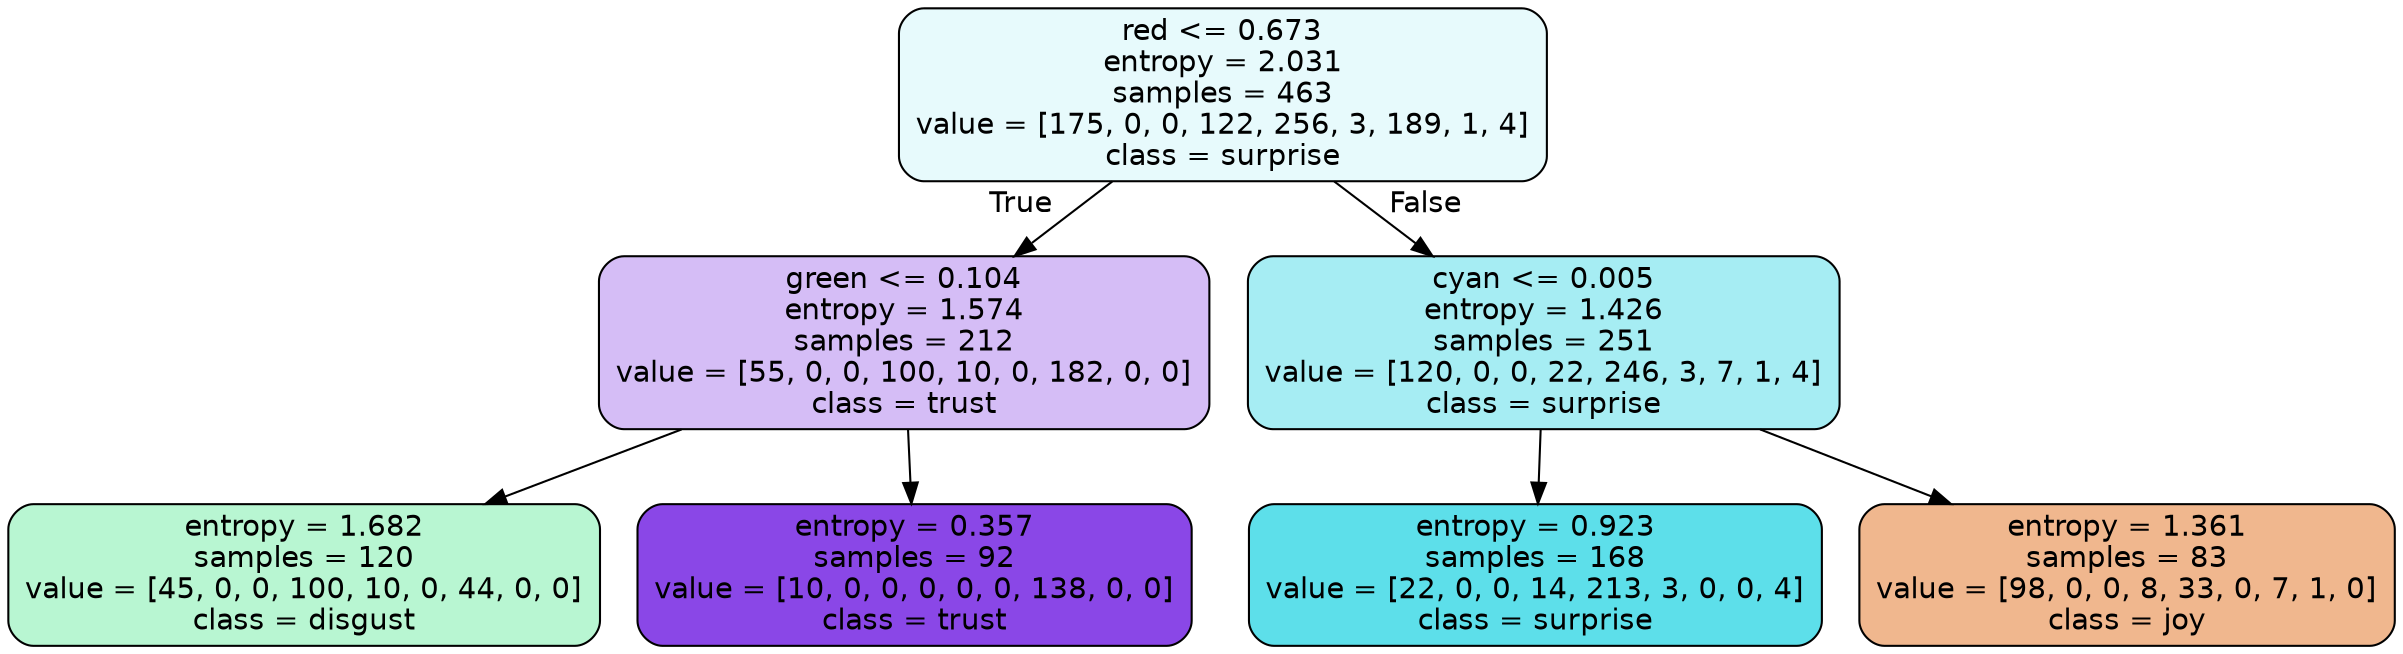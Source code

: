 digraph Tree {
node [shape=box, style="filled, rounded", color="black", fontname=helvetica] ;
edge [fontname=helvetica] ;
0 [label="red <= 0.673\nentropy = 2.031\nsamples = 463\nvalue = [175, 0, 0, 122, 256, 3, 189, 1, 4]\nclass = surprise", fillcolor="#39d7e51e"] ;
1 [label="green <= 0.104\nentropy = 1.574\nsamples = 212\nvalue = [55, 0, 0, 100, 10, 0, 182, 0, 0]\nclass = trust", fillcolor="#8139e555"] ;
0 -> 1 [labeldistance=2.5, labelangle=45, headlabel="True"] ;
2 [label="entropy = 1.682\nsamples = 120\nvalue = [45, 0, 0, 100, 10, 0, 44, 0, 0]\nclass = disgust", fillcolor="#39e5815b"] ;
1 -> 2 ;
3 [label="entropy = 0.357\nsamples = 92\nvalue = [10, 0, 0, 0, 0, 0, 138, 0, 0]\nclass = trust", fillcolor="#8139e5ed"] ;
1 -> 3 ;
4 [label="cyan <= 0.005\nentropy = 1.426\nsamples = 251\nvalue = [120, 0, 0, 22, 246, 3, 7, 1, 4]\nclass = surprise", fillcolor="#39d7e572"] ;
0 -> 4 [labeldistance=2.5, labelangle=-45, headlabel="False"] ;
5 [label="entropy = 0.923\nsamples = 168\nvalue = [22, 0, 0, 14, 213, 3, 0, 0, 4]\nclass = surprise", fillcolor="#39d7e5d0"] ;
4 -> 5 ;
6 [label="entropy = 1.361\nsamples = 83\nvalue = [98, 0, 0, 8, 33, 0, 7, 1, 0]\nclass = joy", fillcolor="#e5813991"] ;
4 -> 6 ;
}